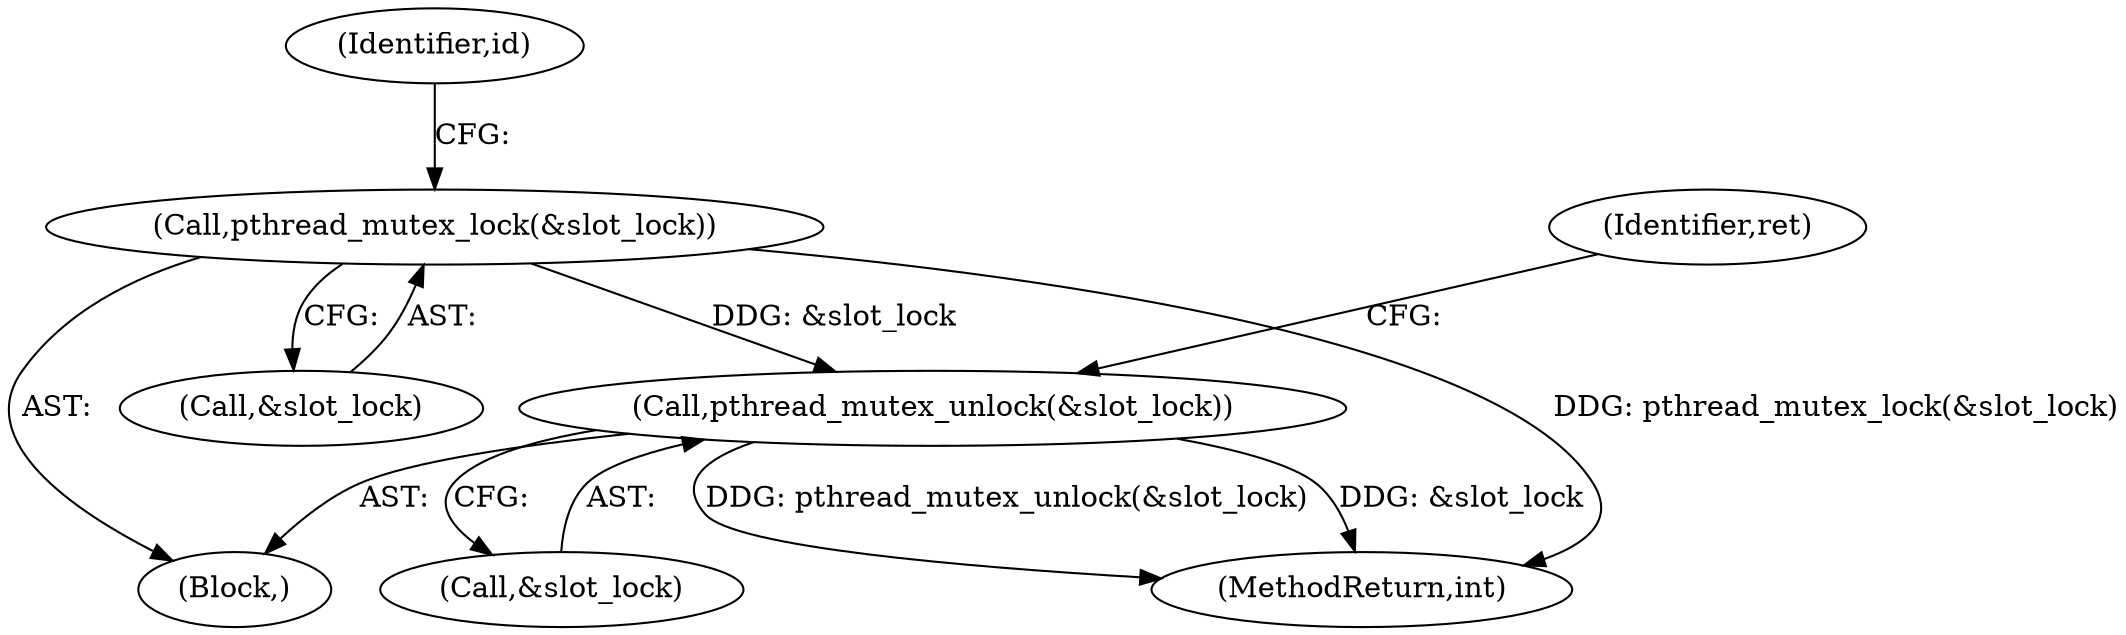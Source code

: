 digraph "0_Android_472271b153c5dc53c28beac55480a8d8434b2d5c_32@API" {
"1000105" [label="(Call,pthread_mutex_lock(&slot_lock))"];
"1000156" [label="(Call,pthread_mutex_unlock(&slot_lock))"];
"1000104" [label="(Block,)"];
"1000110" [label="(Identifier,id)"];
"1000157" [label="(Call,&slot_lock)"];
"1000106" [label="(Call,&slot_lock)"];
"1000105" [label="(Call,pthread_mutex_lock(&slot_lock))"];
"1000156" [label="(Call,pthread_mutex_unlock(&slot_lock))"];
"1000160" [label="(Identifier,ret)"];
"1000161" [label="(MethodReturn,int)"];
"1000105" -> "1000104"  [label="AST: "];
"1000105" -> "1000106"  [label="CFG: "];
"1000106" -> "1000105"  [label="AST: "];
"1000110" -> "1000105"  [label="CFG: "];
"1000105" -> "1000161"  [label="DDG: pthread_mutex_lock(&slot_lock)"];
"1000105" -> "1000156"  [label="DDG: &slot_lock"];
"1000156" -> "1000104"  [label="AST: "];
"1000156" -> "1000157"  [label="CFG: "];
"1000157" -> "1000156"  [label="AST: "];
"1000160" -> "1000156"  [label="CFG: "];
"1000156" -> "1000161"  [label="DDG: &slot_lock"];
"1000156" -> "1000161"  [label="DDG: pthread_mutex_unlock(&slot_lock)"];
}
